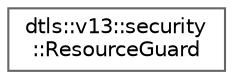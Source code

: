 digraph "Graphical Class Hierarchy"
{
 // LATEX_PDF_SIZE
  bgcolor="transparent";
  edge [fontname=Helvetica,fontsize=10,labelfontname=Helvetica,labelfontsize=10];
  node [fontname=Helvetica,fontsize=10,shape=box,height=0.2,width=0.4];
  rankdir="LR";
  Node0 [id="Node000000",label="dtls::v13::security\l::ResourceGuard",height=0.2,width=0.4,color="grey40", fillcolor="white", style="filled",URL="$classdtls_1_1v13_1_1security_1_1ResourceGuard.html",tooltip="RAII resource guard for automatic cleanup."];
}
